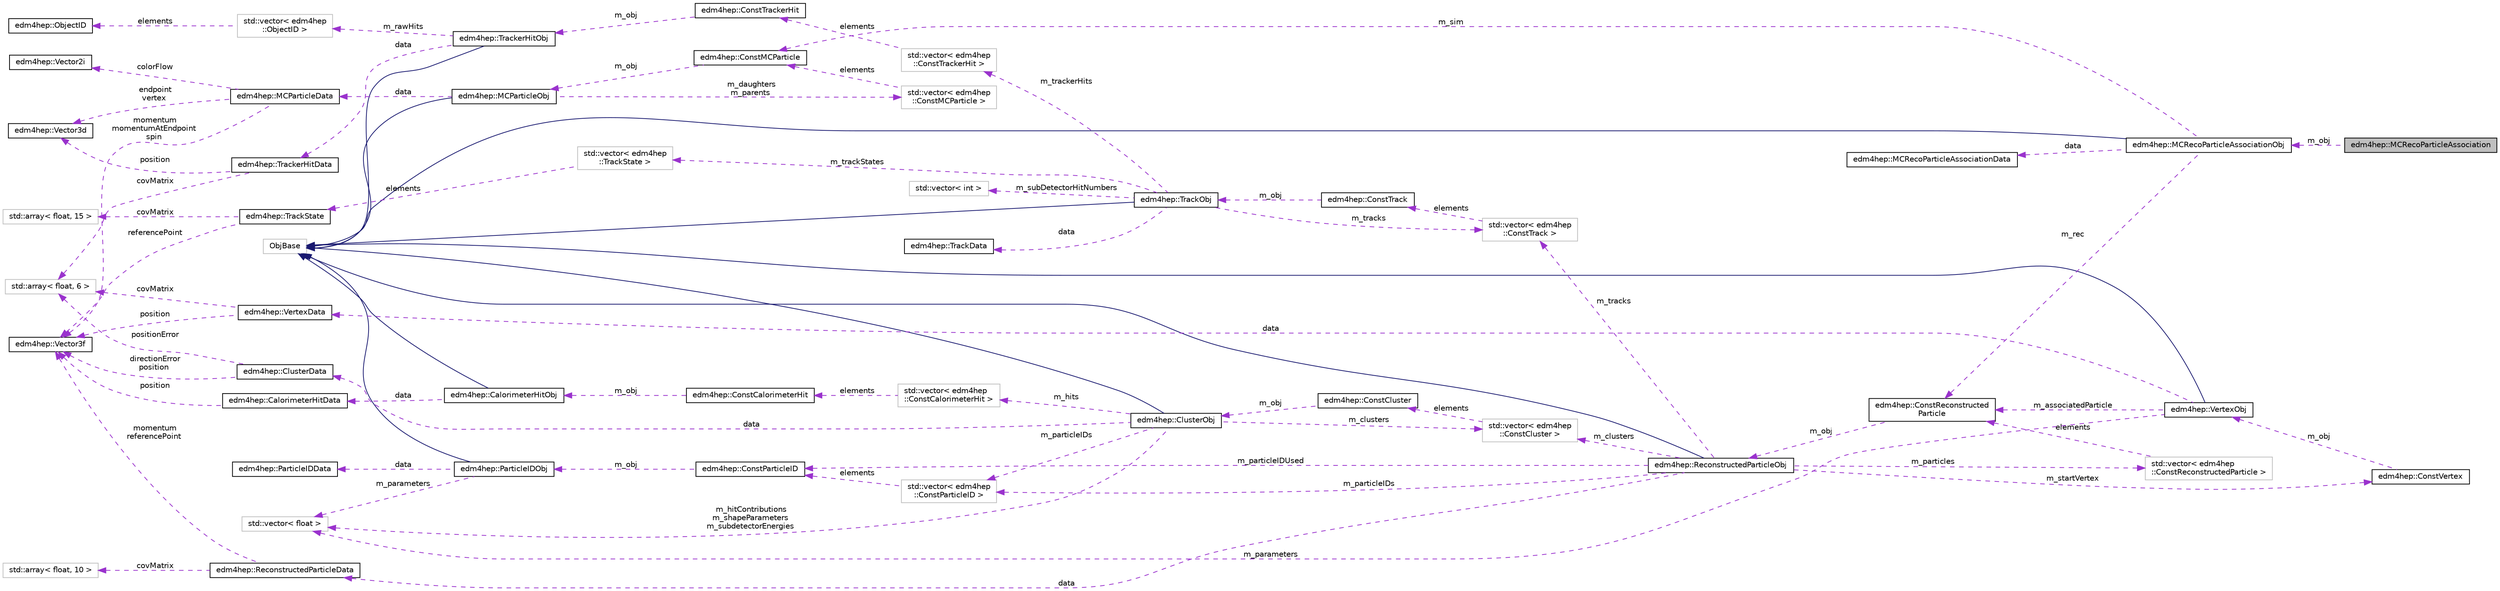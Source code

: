 digraph "edm4hep::MCRecoParticleAssociation"
{
 // LATEX_PDF_SIZE
  edge [fontname="Helvetica",fontsize="10",labelfontname="Helvetica",labelfontsize="10"];
  node [fontname="Helvetica",fontsize="10",shape=record];
  rankdir="LR";
  Node1 [label="edm4hep::MCRecoParticleAssociation",height=0.2,width=0.4,color="black", fillcolor="grey75", style="filled", fontcolor="black",tooltip="Used to keep track of the correspondence between MC and reconstructed particles."];
  Node2 -> Node1 [dir="back",color="darkorchid3",fontsize="10",style="dashed",label=" m_obj" ,fontname="Helvetica"];
  Node2 [label="edm4hep::MCRecoParticleAssociationObj",height=0.2,width=0.4,color="black", fillcolor="white", style="filled",URL="$classedm4hep_1_1_m_c_reco_particle_association_obj.html",tooltip=" "];
  Node3 -> Node2 [dir="back",color="midnightblue",fontsize="10",style="solid",fontname="Helvetica"];
  Node3 [label="ObjBase",height=0.2,width=0.4,color="grey75", fillcolor="white", style="filled",tooltip=" "];
  Node4 -> Node2 [dir="back",color="darkorchid3",fontsize="10",style="dashed",label=" m_rec" ,fontname="Helvetica"];
  Node4 [label="edm4hep::ConstReconstructed\lParticle",height=0.2,width=0.4,color="black", fillcolor="white", style="filled",URL="$classedm4hep_1_1_const_reconstructed_particle.html",tooltip="Reconstructed Particle."];
  Node5 -> Node4 [dir="back",color="darkorchid3",fontsize="10",style="dashed",label=" m_obj" ,fontname="Helvetica"];
  Node5 [label="edm4hep::ReconstructedParticleObj",height=0.2,width=0.4,color="black", fillcolor="white", style="filled",URL="$classedm4hep_1_1_reconstructed_particle_obj.html",tooltip=" "];
  Node3 -> Node5 [dir="back",color="midnightblue",fontsize="10",style="solid",fontname="Helvetica"];
  Node6 -> Node5 [dir="back",color="darkorchid3",fontsize="10",style="dashed",label=" m_clusters" ,fontname="Helvetica"];
  Node6 [label="std::vector\< edm4hep\l::ConstCluster \>",height=0.2,width=0.4,color="grey75", fillcolor="white", style="filled",tooltip=" "];
  Node7 -> Node6 [dir="back",color="darkorchid3",fontsize="10",style="dashed",label=" elements" ,fontname="Helvetica"];
  Node7 [label="edm4hep::ConstCluster",height=0.2,width=0.4,color="black", fillcolor="white", style="filled",URL="$classedm4hep_1_1_const_cluster.html",tooltip="Calorimeter Hit Cluster."];
  Node8 -> Node7 [dir="back",color="darkorchid3",fontsize="10",style="dashed",label=" m_obj" ,fontname="Helvetica"];
  Node8 [label="edm4hep::ClusterObj",height=0.2,width=0.4,color="black", fillcolor="white", style="filled",URL="$classedm4hep_1_1_cluster_obj.html",tooltip=" "];
  Node3 -> Node8 [dir="back",color="midnightblue",fontsize="10",style="solid",fontname="Helvetica"];
  Node6 -> Node8 [dir="back",color="darkorchid3",fontsize="10",style="dashed",label=" m_clusters" ,fontname="Helvetica"];
  Node9 -> Node8 [dir="back",color="darkorchid3",fontsize="10",style="dashed",label=" m_particleIDs" ,fontname="Helvetica"];
  Node9 [label="std::vector\< edm4hep\l::ConstParticleID \>",height=0.2,width=0.4,color="grey75", fillcolor="white", style="filled",tooltip=" "];
  Node10 -> Node9 [dir="back",color="darkorchid3",fontsize="10",style="dashed",label=" elements" ,fontname="Helvetica"];
  Node10 [label="edm4hep::ConstParticleID",height=0.2,width=0.4,color="black", fillcolor="white", style="filled",URL="$classedm4hep_1_1_const_particle_i_d.html",tooltip="ParticleID."];
  Node11 -> Node10 [dir="back",color="darkorchid3",fontsize="10",style="dashed",label=" m_obj" ,fontname="Helvetica"];
  Node11 [label="edm4hep::ParticleIDObj",height=0.2,width=0.4,color="black", fillcolor="white", style="filled",URL="$classedm4hep_1_1_particle_i_d_obj.html",tooltip=" "];
  Node3 -> Node11 [dir="back",color="midnightblue",fontsize="10",style="solid",fontname="Helvetica"];
  Node12 -> Node11 [dir="back",color="darkorchid3",fontsize="10",style="dashed",label=" data" ,fontname="Helvetica"];
  Node12 [label="edm4hep::ParticleIDData",height=0.2,width=0.4,color="black", fillcolor="white", style="filled",URL="$classedm4hep_1_1_particle_i_d_data.html",tooltip="ParticleID."];
  Node13 -> Node11 [dir="back",color="darkorchid3",fontsize="10",style="dashed",label=" m_parameters" ,fontname="Helvetica"];
  Node13 [label="std::vector\< float \>",height=0.2,width=0.4,color="grey75", fillcolor="white", style="filled",tooltip=" "];
  Node14 -> Node8 [dir="back",color="darkorchid3",fontsize="10",style="dashed",label=" m_hits" ,fontname="Helvetica"];
  Node14 [label="std::vector\< edm4hep\l::ConstCalorimeterHit \>",height=0.2,width=0.4,color="grey75", fillcolor="white", style="filled",tooltip=" "];
  Node15 -> Node14 [dir="back",color="darkorchid3",fontsize="10",style="dashed",label=" elements" ,fontname="Helvetica"];
  Node15 [label="edm4hep::ConstCalorimeterHit",height=0.2,width=0.4,color="black", fillcolor="white", style="filled",URL="$classedm4hep_1_1_const_calorimeter_hit.html",tooltip="Calorimeter hit."];
  Node16 -> Node15 [dir="back",color="darkorchid3",fontsize="10",style="dashed",label=" m_obj" ,fontname="Helvetica"];
  Node16 [label="edm4hep::CalorimeterHitObj",height=0.2,width=0.4,color="black", fillcolor="white", style="filled",URL="$classedm4hep_1_1_calorimeter_hit_obj.html",tooltip=" "];
  Node3 -> Node16 [dir="back",color="midnightblue",fontsize="10",style="solid",fontname="Helvetica"];
  Node17 -> Node16 [dir="back",color="darkorchid3",fontsize="10",style="dashed",label=" data" ,fontname="Helvetica"];
  Node17 [label="edm4hep::CalorimeterHitData",height=0.2,width=0.4,color="black", fillcolor="white", style="filled",URL="$classedm4hep_1_1_calorimeter_hit_data.html",tooltip="Calorimeter hit."];
  Node18 -> Node17 [dir="back",color="darkorchid3",fontsize="10",style="dashed",label=" position" ,fontname="Helvetica"];
  Node18 [label="edm4hep::Vector3f",height=0.2,width=0.4,color="black", fillcolor="white", style="filled",URL="$classedm4hep_1_1_vector3f.html",tooltip=" "];
  Node13 -> Node8 [dir="back",color="darkorchid3",fontsize="10",style="dashed",label=" m_hitContributions\nm_shapeParameters\nm_subdetectorEnergies" ,fontname="Helvetica"];
  Node19 -> Node8 [dir="back",color="darkorchid3",fontsize="10",style="dashed",label=" data" ,fontname="Helvetica"];
  Node19 [label="edm4hep::ClusterData",height=0.2,width=0.4,color="black", fillcolor="white", style="filled",URL="$classedm4hep_1_1_cluster_data.html",tooltip="Calorimeter Hit Cluster."];
  Node20 -> Node19 [dir="back",color="darkorchid3",fontsize="10",style="dashed",label=" positionError" ,fontname="Helvetica"];
  Node20 [label="std::array\< float, 6 \>",height=0.2,width=0.4,color="grey75", fillcolor="white", style="filled",tooltip=" "];
  Node18 -> Node19 [dir="back",color="darkorchid3",fontsize="10",style="dashed",label=" directionError\nposition" ,fontname="Helvetica"];
  Node9 -> Node5 [dir="back",color="darkorchid3",fontsize="10",style="dashed",label=" m_particleIDs" ,fontname="Helvetica"];
  Node21 -> Node5 [dir="back",color="darkorchid3",fontsize="10",style="dashed",label=" m_tracks" ,fontname="Helvetica"];
  Node21 [label="std::vector\< edm4hep\l::ConstTrack \>",height=0.2,width=0.4,color="grey75", fillcolor="white", style="filled",tooltip=" "];
  Node22 -> Node21 [dir="back",color="darkorchid3",fontsize="10",style="dashed",label=" elements" ,fontname="Helvetica"];
  Node22 [label="edm4hep::ConstTrack",height=0.2,width=0.4,color="black", fillcolor="white", style="filled",URL="$classedm4hep_1_1_const_track.html",tooltip="Reconstructed track."];
  Node23 -> Node22 [dir="back",color="darkorchid3",fontsize="10",style="dashed",label=" m_obj" ,fontname="Helvetica"];
  Node23 [label="edm4hep::TrackObj",height=0.2,width=0.4,color="black", fillcolor="white", style="filled",URL="$classedm4hep_1_1_track_obj.html",tooltip=" "];
  Node3 -> Node23 [dir="back",color="midnightblue",fontsize="10",style="solid",fontname="Helvetica"];
  Node24 -> Node23 [dir="back",color="darkorchid3",fontsize="10",style="dashed",label=" m_trackStates" ,fontname="Helvetica"];
  Node24 [label="std::vector\< edm4hep\l::TrackState \>",height=0.2,width=0.4,color="grey75", fillcolor="white", style="filled",tooltip=" "];
  Node25 -> Node24 [dir="back",color="darkorchid3",fontsize="10",style="dashed",label=" elements" ,fontname="Helvetica"];
  Node25 [label="edm4hep::TrackState",height=0.2,width=0.4,color="black", fillcolor="white", style="filled",URL="$classedm4hep_1_1_track_state.html",tooltip=" "];
  Node26 -> Node25 [dir="back",color="darkorchid3",fontsize="10",style="dashed",label=" covMatrix" ,fontname="Helvetica"];
  Node26 [label="std::array\< float, 15 \>",height=0.2,width=0.4,color="grey75", fillcolor="white", style="filled",tooltip=" "];
  Node18 -> Node25 [dir="back",color="darkorchid3",fontsize="10",style="dashed",label=" referencePoint" ,fontname="Helvetica"];
  Node21 -> Node23 [dir="back",color="darkorchid3",fontsize="10",style="dashed",label=" m_tracks" ,fontname="Helvetica"];
  Node27 -> Node23 [dir="back",color="darkorchid3",fontsize="10",style="dashed",label=" m_trackerHits" ,fontname="Helvetica"];
  Node27 [label="std::vector\< edm4hep\l::ConstTrackerHit \>",height=0.2,width=0.4,color="grey75", fillcolor="white", style="filled",tooltip=" "];
  Node28 -> Node27 [dir="back",color="darkorchid3",fontsize="10",style="dashed",label=" elements" ,fontname="Helvetica"];
  Node28 [label="edm4hep::ConstTrackerHit",height=0.2,width=0.4,color="black", fillcolor="white", style="filled",URL="$classedm4hep_1_1_const_tracker_hit.html",tooltip="Tracker hit."];
  Node29 -> Node28 [dir="back",color="darkorchid3",fontsize="10",style="dashed",label=" m_obj" ,fontname="Helvetica"];
  Node29 [label="edm4hep::TrackerHitObj",height=0.2,width=0.4,color="black", fillcolor="white", style="filled",URL="$classedm4hep_1_1_tracker_hit_obj.html",tooltip=" "];
  Node3 -> Node29 [dir="back",color="midnightblue",fontsize="10",style="solid",fontname="Helvetica"];
  Node30 -> Node29 [dir="back",color="darkorchid3",fontsize="10",style="dashed",label=" m_rawHits" ,fontname="Helvetica"];
  Node30 [label="std::vector\< edm4hep\l::ObjectID \>",height=0.2,width=0.4,color="grey75", fillcolor="white", style="filled",tooltip=" "];
  Node31 -> Node30 [dir="back",color="darkorchid3",fontsize="10",style="dashed",label=" elements" ,fontname="Helvetica"];
  Node31 [label="edm4hep::ObjectID",height=0.2,width=0.4,color="black", fillcolor="white", style="filled",URL="$classedm4hep_1_1_object_i_d.html",tooltip=" "];
  Node32 -> Node29 [dir="back",color="darkorchid3",fontsize="10",style="dashed",label=" data" ,fontname="Helvetica"];
  Node32 [label="edm4hep::TrackerHitData",height=0.2,width=0.4,color="black", fillcolor="white", style="filled",URL="$classedm4hep_1_1_tracker_hit_data.html",tooltip="Tracker hit."];
  Node20 -> Node32 [dir="back",color="darkorchid3",fontsize="10",style="dashed",label=" covMatrix" ,fontname="Helvetica"];
  Node33 -> Node32 [dir="back",color="darkorchid3",fontsize="10",style="dashed",label=" position" ,fontname="Helvetica"];
  Node33 [label="edm4hep::Vector3d",height=0.2,width=0.4,color="black", fillcolor="white", style="filled",URL="$classedm4hep_1_1_vector3d.html",tooltip=" "];
  Node34 -> Node23 [dir="back",color="darkorchid3",fontsize="10",style="dashed",label=" m_subDetectorHitNumbers" ,fontname="Helvetica"];
  Node34 [label="std::vector\< int \>",height=0.2,width=0.4,color="grey75", fillcolor="white", style="filled",tooltip=" "];
  Node35 -> Node23 [dir="back",color="darkorchid3",fontsize="10",style="dashed",label=" data" ,fontname="Helvetica"];
  Node35 [label="edm4hep::TrackData",height=0.2,width=0.4,color="black", fillcolor="white", style="filled",URL="$classedm4hep_1_1_track_data.html",tooltip="Reconstructed track."];
  Node10 -> Node5 [dir="back",color="darkorchid3",fontsize="10",style="dashed",label=" m_particleIDUsed" ,fontname="Helvetica"];
  Node36 -> Node5 [dir="back",color="darkorchid3",fontsize="10",style="dashed",label=" m_particles" ,fontname="Helvetica"];
  Node36 [label="std::vector\< edm4hep\l::ConstReconstructedParticle \>",height=0.2,width=0.4,color="grey75", fillcolor="white", style="filled",tooltip=" "];
  Node4 -> Node36 [dir="back",color="darkorchid3",fontsize="10",style="dashed",label=" elements" ,fontname="Helvetica"];
  Node37 -> Node5 [dir="back",color="darkorchid3",fontsize="10",style="dashed",label=" data" ,fontname="Helvetica"];
  Node37 [label="edm4hep::ReconstructedParticleData",height=0.2,width=0.4,color="black", fillcolor="white", style="filled",URL="$classedm4hep_1_1_reconstructed_particle_data.html",tooltip="Reconstructed Particle."];
  Node38 -> Node37 [dir="back",color="darkorchid3",fontsize="10",style="dashed",label=" covMatrix" ,fontname="Helvetica"];
  Node38 [label="std::array\< float, 10 \>",height=0.2,width=0.4,color="grey75", fillcolor="white", style="filled",tooltip=" "];
  Node18 -> Node37 [dir="back",color="darkorchid3",fontsize="10",style="dashed",label=" momentum\nreferencePoint" ,fontname="Helvetica"];
  Node39 -> Node5 [dir="back",color="darkorchid3",fontsize="10",style="dashed",label=" m_startVertex" ,fontname="Helvetica"];
  Node39 [label="edm4hep::ConstVertex",height=0.2,width=0.4,color="black", fillcolor="white", style="filled",URL="$classedm4hep_1_1_const_vertex.html",tooltip="Vertex."];
  Node40 -> Node39 [dir="back",color="darkorchid3",fontsize="10",style="dashed",label=" m_obj" ,fontname="Helvetica"];
  Node40 [label="edm4hep::VertexObj",height=0.2,width=0.4,color="black", fillcolor="white", style="filled",URL="$classedm4hep_1_1_vertex_obj.html",tooltip=" "];
  Node3 -> Node40 [dir="back",color="midnightblue",fontsize="10",style="solid",fontname="Helvetica"];
  Node41 -> Node40 [dir="back",color="darkorchid3",fontsize="10",style="dashed",label=" data" ,fontname="Helvetica"];
  Node41 [label="edm4hep::VertexData",height=0.2,width=0.4,color="black", fillcolor="white", style="filled",URL="$classedm4hep_1_1_vertex_data.html",tooltip="Vertex."];
  Node20 -> Node41 [dir="back",color="darkorchid3",fontsize="10",style="dashed",label=" covMatrix" ,fontname="Helvetica"];
  Node18 -> Node41 [dir="back",color="darkorchid3",fontsize="10",style="dashed",label=" position" ,fontname="Helvetica"];
  Node4 -> Node40 [dir="back",color="darkorchid3",fontsize="10",style="dashed",label=" m_associatedParticle" ,fontname="Helvetica"];
  Node13 -> Node40 [dir="back",color="darkorchid3",fontsize="10",style="dashed",label=" m_parameters" ,fontname="Helvetica"];
  Node42 -> Node2 [dir="back",color="darkorchid3",fontsize="10",style="dashed",label=" m_sim" ,fontname="Helvetica"];
  Node42 [label="edm4hep::ConstMCParticle",height=0.2,width=0.4,color="black", fillcolor="white", style="filled",URL="$classedm4hep_1_1_const_m_c_particle.html",tooltip="The Monte Carlo particle - based on the lcio::MCParticle."];
  Node43 -> Node42 [dir="back",color="darkorchid3",fontsize="10",style="dashed",label=" m_obj" ,fontname="Helvetica"];
  Node43 [label="edm4hep::MCParticleObj",height=0.2,width=0.4,color="black", fillcolor="white", style="filled",URL="$classedm4hep_1_1_m_c_particle_obj.html",tooltip=" "];
  Node3 -> Node43 [dir="back",color="midnightblue",fontsize="10",style="solid",fontname="Helvetica"];
  Node44 -> Node43 [dir="back",color="darkorchid3",fontsize="10",style="dashed",label=" data" ,fontname="Helvetica"];
  Node44 [label="edm4hep::MCParticleData",height=0.2,width=0.4,color="black", fillcolor="white", style="filled",URL="$classedm4hep_1_1_m_c_particle_data.html",tooltip="The Monte Carlo particle - based on the lcio::MCParticle."];
  Node33 -> Node44 [dir="back",color="darkorchid3",fontsize="10",style="dashed",label=" endpoint\nvertex" ,fontname="Helvetica"];
  Node18 -> Node44 [dir="back",color="darkorchid3",fontsize="10",style="dashed",label=" momentum\nmomentumAtEndpoint\nspin" ,fontname="Helvetica"];
  Node45 -> Node44 [dir="back",color="darkorchid3",fontsize="10",style="dashed",label=" colorFlow" ,fontname="Helvetica"];
  Node45 [label="edm4hep::Vector2i",height=0.2,width=0.4,color="black", fillcolor="white", style="filled",URL="$classedm4hep_1_1_vector2i.html",tooltip=" "];
  Node46 -> Node43 [dir="back",color="darkorchid3",fontsize="10",style="dashed",label=" m_daughters\nm_parents" ,fontname="Helvetica"];
  Node46 [label="std::vector\< edm4hep\l::ConstMCParticle \>",height=0.2,width=0.4,color="grey75", fillcolor="white", style="filled",tooltip=" "];
  Node42 -> Node46 [dir="back",color="darkorchid3",fontsize="10",style="dashed",label=" elements" ,fontname="Helvetica"];
  Node47 -> Node2 [dir="back",color="darkorchid3",fontsize="10",style="dashed",label=" data" ,fontname="Helvetica"];
  Node47 [label="edm4hep::MCRecoParticleAssociationData",height=0.2,width=0.4,color="black", fillcolor="white", style="filled",URL="$classedm4hep_1_1_m_c_reco_particle_association_data.html",tooltip="Used to keep track of the correspondence between MC and reconstructed particles."];
}
